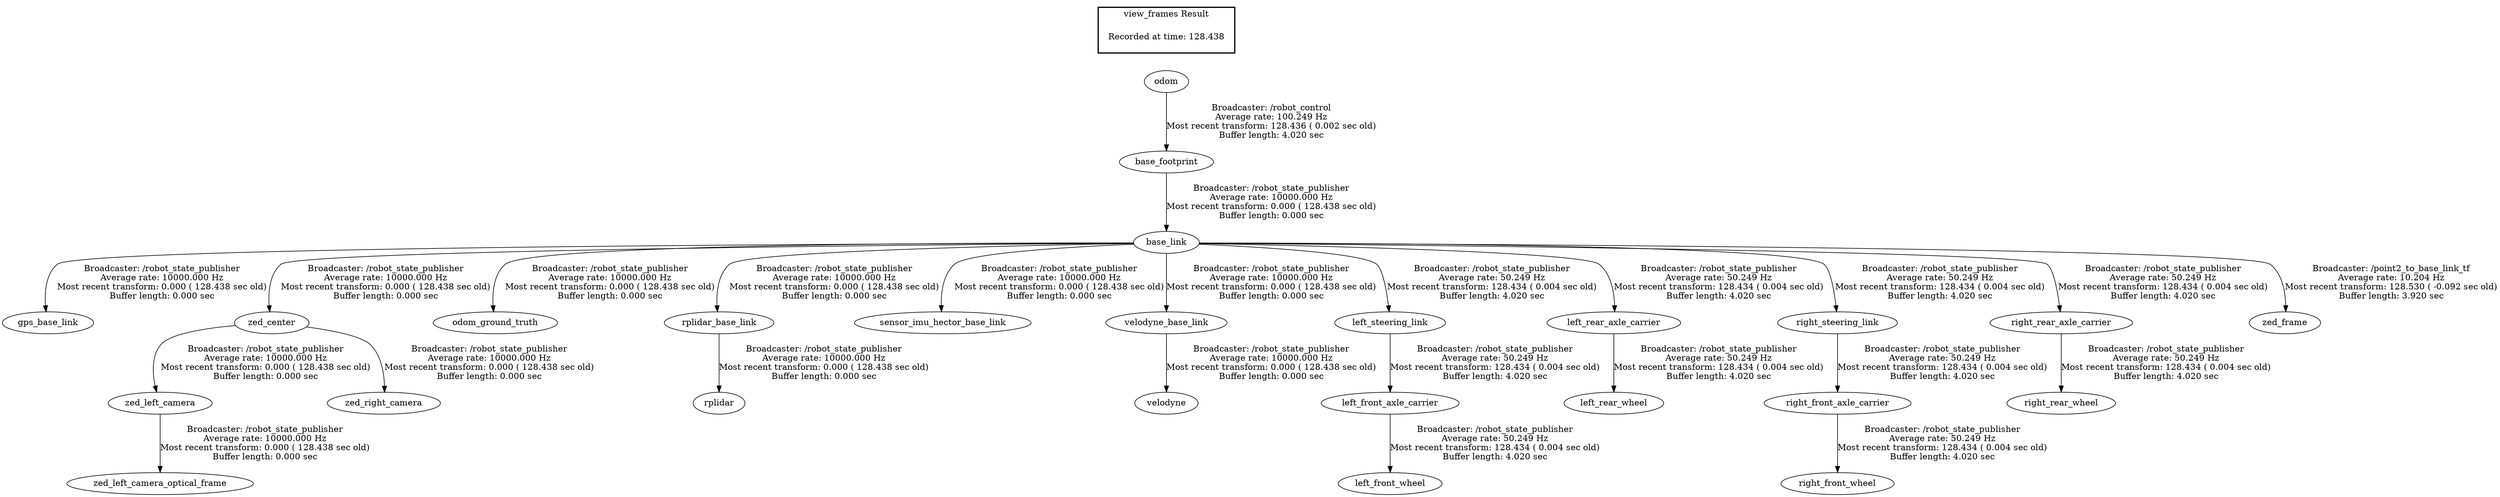 digraph G {
"base_footprint" -> "base_link"[label="Broadcaster: /robot_state_publisher\nAverage rate: 10000.000 Hz\nMost recent transform: 0.000 ( 128.438 sec old)\nBuffer length: 0.000 sec\n"];
"odom" -> "base_footprint"[label="Broadcaster: /robot_control\nAverage rate: 100.249 Hz\nMost recent transform: 128.436 ( 0.002 sec old)\nBuffer length: 4.020 sec\n"];
"base_link" -> "gps_base_link"[label="Broadcaster: /robot_state_publisher\nAverage rate: 10000.000 Hz\nMost recent transform: 0.000 ( 128.438 sec old)\nBuffer length: 0.000 sec\n"];
"zed_left_camera" -> "zed_left_camera_optical_frame"[label="Broadcaster: /robot_state_publisher\nAverage rate: 10000.000 Hz\nMost recent transform: 0.000 ( 128.438 sec old)\nBuffer length: 0.000 sec\n"];
"zed_center" -> "zed_left_camera"[label="Broadcaster: /robot_state_publisher\nAverage rate: 10000.000 Hz\nMost recent transform: 0.000 ( 128.438 sec old)\nBuffer length: 0.000 sec\n"];
"base_link" -> "odom_ground_truth"[label="Broadcaster: /robot_state_publisher\nAverage rate: 10000.000 Hz\nMost recent transform: 0.000 ( 128.438 sec old)\nBuffer length: 0.000 sec\n"];
"base_link" -> "rplidar_base_link"[label="Broadcaster: /robot_state_publisher\nAverage rate: 10000.000 Hz\nMost recent transform: 0.000 ( 128.438 sec old)\nBuffer length: 0.000 sec\n"];
"rplidar_base_link" -> "rplidar"[label="Broadcaster: /robot_state_publisher\nAverage rate: 10000.000 Hz\nMost recent transform: 0.000 ( 128.438 sec old)\nBuffer length: 0.000 sec\n"];
"base_link" -> "sensor_imu_hector_base_link"[label="Broadcaster: /robot_state_publisher\nAverage rate: 10000.000 Hz\nMost recent transform: 0.000 ( 128.438 sec old)\nBuffer length: 0.000 sec\n"];
"base_link" -> "velodyne_base_link"[label="Broadcaster: /robot_state_publisher\nAverage rate: 10000.000 Hz\nMost recent transform: 0.000 ( 128.438 sec old)\nBuffer length: 0.000 sec\n"];
"velodyne_base_link" -> "velodyne"[label="Broadcaster: /robot_state_publisher\nAverage rate: 10000.000 Hz\nMost recent transform: 0.000 ( 128.438 sec old)\nBuffer length: 0.000 sec\n"];
"base_link" -> "zed_center"[label="Broadcaster: /robot_state_publisher\nAverage rate: 10000.000 Hz\nMost recent transform: 0.000 ( 128.438 sec old)\nBuffer length: 0.000 sec\n"];
"zed_center" -> "zed_right_camera"[label="Broadcaster: /robot_state_publisher\nAverage rate: 10000.000 Hz\nMost recent transform: 0.000 ( 128.438 sec old)\nBuffer length: 0.000 sec\n"];
"left_front_axle_carrier" -> "left_front_wheel"[label="Broadcaster: /robot_state_publisher\nAverage rate: 50.249 Hz\nMost recent transform: 128.434 ( 0.004 sec old)\nBuffer length: 4.020 sec\n"];
"left_steering_link" -> "left_front_axle_carrier"[label="Broadcaster: /robot_state_publisher\nAverage rate: 50.249 Hz\nMost recent transform: 128.434 ( 0.004 sec old)\nBuffer length: 4.020 sec\n"];
"base_link" -> "left_steering_link"[label="Broadcaster: /robot_state_publisher\nAverage rate: 50.249 Hz\nMost recent transform: 128.434 ( 0.004 sec old)\nBuffer length: 4.020 sec\n"];
"left_rear_axle_carrier" -> "left_rear_wheel"[label="Broadcaster: /robot_state_publisher\nAverage rate: 50.249 Hz\nMost recent transform: 128.434 ( 0.004 sec old)\nBuffer length: 4.020 sec\n"];
"base_link" -> "left_rear_axle_carrier"[label="Broadcaster: /robot_state_publisher\nAverage rate: 50.249 Hz\nMost recent transform: 128.434 ( 0.004 sec old)\nBuffer length: 4.020 sec\n"];
"right_front_axle_carrier" -> "right_front_wheel"[label="Broadcaster: /robot_state_publisher\nAverage rate: 50.249 Hz\nMost recent transform: 128.434 ( 0.004 sec old)\nBuffer length: 4.020 sec\n"];
"right_steering_link" -> "right_front_axle_carrier"[label="Broadcaster: /robot_state_publisher\nAverage rate: 50.249 Hz\nMost recent transform: 128.434 ( 0.004 sec old)\nBuffer length: 4.020 sec\n"];
"base_link" -> "right_steering_link"[label="Broadcaster: /robot_state_publisher\nAverage rate: 50.249 Hz\nMost recent transform: 128.434 ( 0.004 sec old)\nBuffer length: 4.020 sec\n"];
"right_rear_axle_carrier" -> "right_rear_wheel"[label="Broadcaster: /robot_state_publisher\nAverage rate: 50.249 Hz\nMost recent transform: 128.434 ( 0.004 sec old)\nBuffer length: 4.020 sec\n"];
"base_link" -> "right_rear_axle_carrier"[label="Broadcaster: /robot_state_publisher\nAverage rate: 50.249 Hz\nMost recent transform: 128.434 ( 0.004 sec old)\nBuffer length: 4.020 sec\n"];
"base_link" -> "zed_frame"[label="Broadcaster: /point2_to_base_link_tf\nAverage rate: 10.204 Hz\nMost recent transform: 128.530 ( -0.092 sec old)\nBuffer length: 3.920 sec\n"];
edge [style=invis];
 subgraph cluster_legend { style=bold; color=black; label ="view_frames Result";
"Recorded at time: 128.438"[ shape=plaintext ] ;
 }->"odom";
}